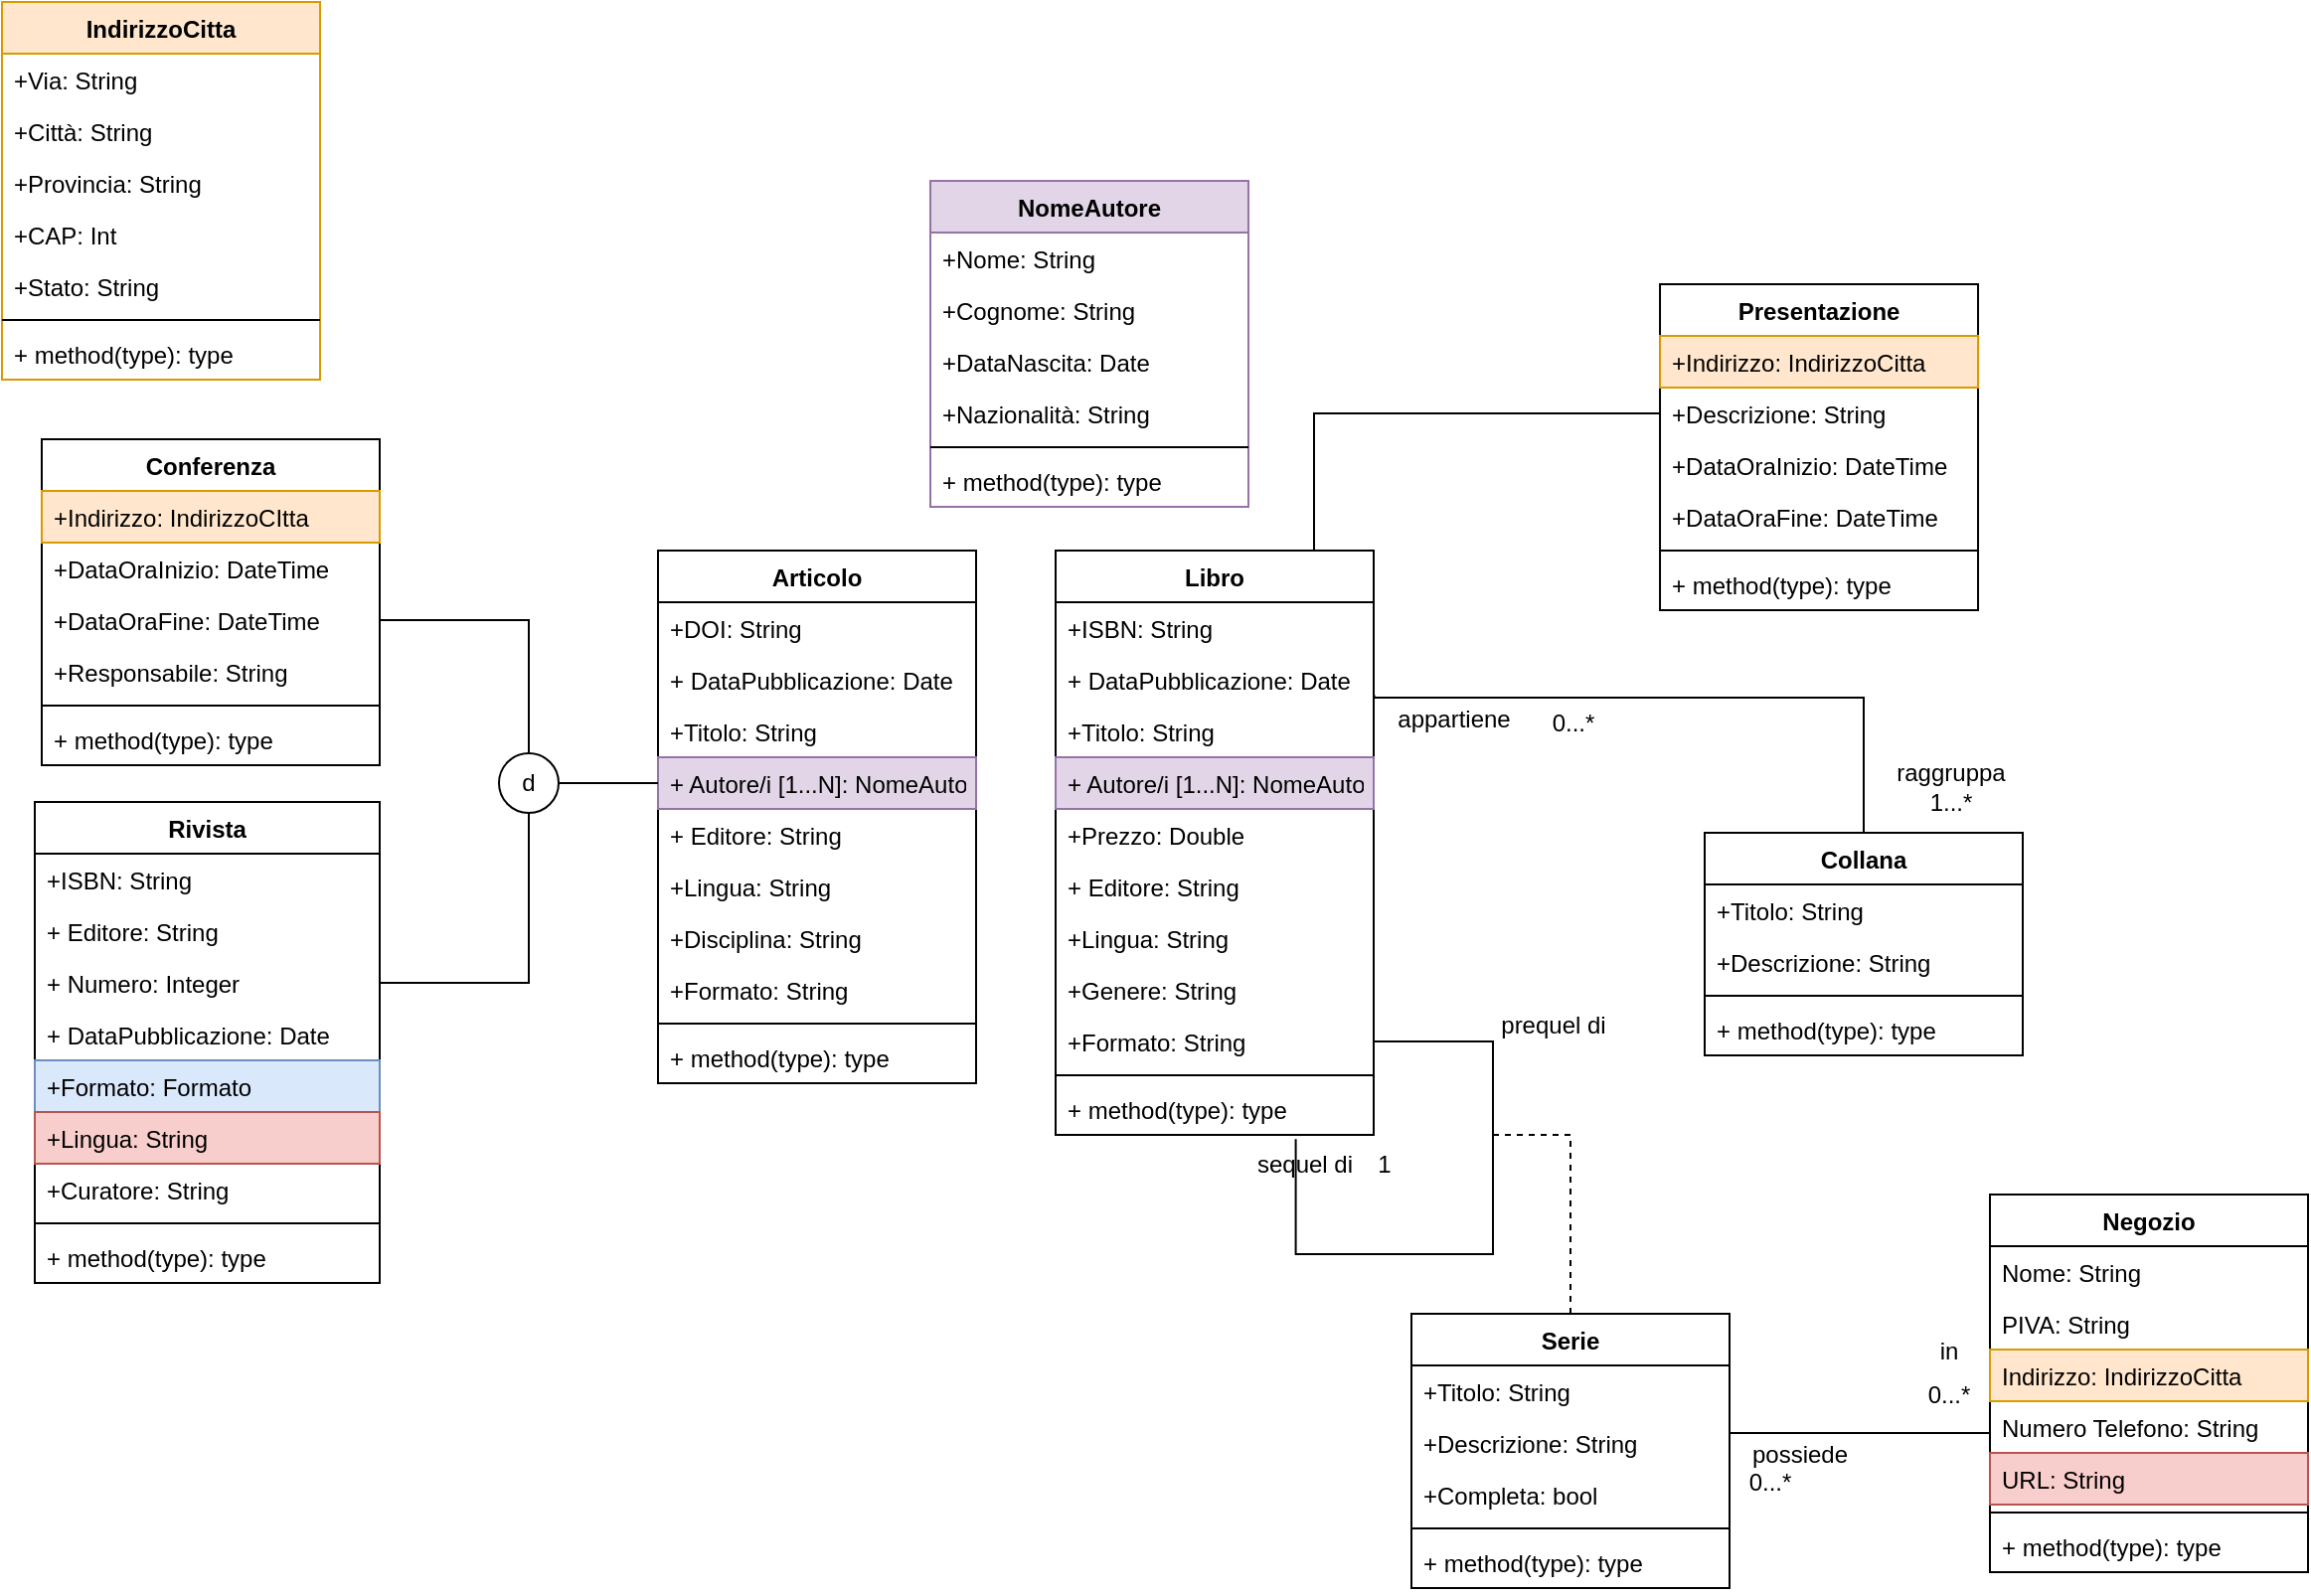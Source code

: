 <mxfile version="20.6.0" type="device"><diagram id="C5RBs43oDa-KdzZeNtuy" name="Page-1"><mxGraphModel dx="1662" dy="900" grid="1" gridSize="10" guides="1" tooltips="1" connect="1" arrows="1" fold="1" page="1" pageScale="1" pageWidth="1169" pageHeight="827" math="0" shadow="0"><root><mxCell id="WIyWlLk6GJQsqaUBKTNV-0"/><mxCell id="WIyWlLk6GJQsqaUBKTNV-1" parent="WIyWlLk6GJQsqaUBKTNV-0"/><mxCell id="WcR5-kNmrimtZlQQS8Ja-27" style="edgeStyle=orthogonalEdgeStyle;rounded=0;orthogonalLoop=1;jettySize=auto;html=1;entryX=0;entryY=0.5;entryDx=0;entryDy=0;endArrow=none;endFill=0;" edge="1" parent="WIyWlLk6GJQsqaUBKTNV-1" source="GNmW5u2Wgy6N8lQyYWQ4-25" target="WcR5-kNmrimtZlQQS8Ja-22"><mxGeometry relative="1" as="geometry"><Array as="points"><mxPoint x="670" y="227"/></Array></mxGeometry></mxCell><mxCell id="GNmW5u2Wgy6N8lQyYWQ4-25" value="Libro" style="swimlane;fontStyle=1;align=center;verticalAlign=top;childLayout=stackLayout;horizontal=1;startSize=26;horizontalStack=0;resizeParent=1;resizeParentMax=0;resizeLast=0;collapsible=1;marginBottom=0;" parent="WIyWlLk6GJQsqaUBKTNV-1" vertex="1"><mxGeometry x="540" y="296" width="160" height="294" as="geometry"/></mxCell><mxCell id="WcR5-kNmrimtZlQQS8Ja-0" value="+ISBN: String" style="text;strokeColor=none;fillColor=none;align=left;verticalAlign=top;spacingLeft=4;spacingRight=4;overflow=hidden;rotatable=0;points=[[0,0.5],[1,0.5]];portConstraint=eastwest;fontColor=#000000;" vertex="1" parent="GNmW5u2Wgy6N8lQyYWQ4-25"><mxGeometry y="26" width="160" height="26" as="geometry"/></mxCell><mxCell id="WcR5-kNmrimtZlQQS8Ja-7" value="+ DataPubblicazione: Date" style="text;strokeColor=none;fillColor=none;align=left;verticalAlign=top;spacingLeft=4;spacingRight=4;overflow=hidden;rotatable=0;points=[[0,0.5],[1,0.5]];portConstraint=eastwest;" vertex="1" parent="GNmW5u2Wgy6N8lQyYWQ4-25"><mxGeometry y="52" width="160" height="26" as="geometry"/></mxCell><mxCell id="Ptbv4ZjMbwBHRrgFJCBN-5" value="+Titolo: String" style="text;strokeColor=none;fillColor=none;align=left;verticalAlign=top;spacingLeft=4;spacingRight=4;overflow=hidden;rotatable=0;points=[[0,0.5],[1,0.5]];portConstraint=eastwest;fontColor=#000000;" parent="GNmW5u2Wgy6N8lQyYWQ4-25" vertex="1"><mxGeometry y="78" width="160" height="26" as="geometry"/></mxCell><mxCell id="GNmW5u2Wgy6N8lQyYWQ4-7" value="+ Autore/i [1...N]: NomeAutore" style="text;strokeColor=#9673a6;fillColor=#e1d5e7;align=left;verticalAlign=top;spacingLeft=4;spacingRight=4;overflow=hidden;rotatable=0;points=[[0,0.5],[1,0.5]];portConstraint=eastwest;" parent="GNmW5u2Wgy6N8lQyYWQ4-25" vertex="1"><mxGeometry y="104" width="160" height="26" as="geometry"/></mxCell><mxCell id="GNmW5u2Wgy6N8lQyYWQ4-33" value="+Prezzo: Double" style="text;strokeColor=none;fillColor=none;align=left;verticalAlign=top;spacingLeft=4;spacingRight=4;overflow=hidden;rotatable=0;points=[[0,0.5],[1,0.5]];portConstraint=eastwest;fontColor=#000000;" parent="GNmW5u2Wgy6N8lQyYWQ4-25" vertex="1"><mxGeometry y="130" width="160" height="26" as="geometry"/></mxCell><mxCell id="GNmW5u2Wgy6N8lQyYWQ4-8" value="+ Editore: String" style="text;strokeColor=none;fillColor=none;align=left;verticalAlign=top;spacingLeft=4;spacingRight=4;overflow=hidden;rotatable=0;points=[[0,0.5],[1,0.5]];portConstraint=eastwest;" parent="GNmW5u2Wgy6N8lQyYWQ4-25" vertex="1"><mxGeometry y="156" width="160" height="26" as="geometry"/></mxCell><mxCell id="pKesxUHfwZowB-keRL7c-0" value="+Lingua: String" style="text;align=left;verticalAlign=top;spacingLeft=4;spacingRight=4;overflow=hidden;rotatable=0;points=[[0,0.5],[1,0.5]];portConstraint=eastwest;" parent="GNmW5u2Wgy6N8lQyYWQ4-25" vertex="1"><mxGeometry y="182" width="160" height="26" as="geometry"/></mxCell><mxCell id="-DGc6v_UdzE8PLedglcd-32" value="+Genere: String" style="text;align=left;verticalAlign=top;spacingLeft=4;spacingRight=4;overflow=hidden;rotatable=0;points=[[0,0.5],[1,0.5]];portConstraint=eastwest;" parent="GNmW5u2Wgy6N8lQyYWQ4-25" vertex="1"><mxGeometry y="208" width="160" height="26" as="geometry"/></mxCell><mxCell id="pKesxUHfwZowB-keRL7c-44" value="+Formato: String" style="text;align=left;verticalAlign=top;spacingLeft=4;spacingRight=4;overflow=hidden;rotatable=0;points=[[0,0.5],[1,0.5]];portConstraint=eastwest;" parent="GNmW5u2Wgy6N8lQyYWQ4-25" vertex="1"><mxGeometry y="234" width="160" height="26" as="geometry"/></mxCell><mxCell id="GNmW5u2Wgy6N8lQyYWQ4-27" value="" style="line;strokeWidth=1;fillColor=none;align=left;verticalAlign=middle;spacingTop=-1;spacingLeft=3;spacingRight=3;rotatable=0;labelPosition=right;points=[];portConstraint=eastwest;strokeColor=inherit;" parent="GNmW5u2Wgy6N8lQyYWQ4-25" vertex="1"><mxGeometry y="260" width="160" height="8" as="geometry"/></mxCell><mxCell id="GNmW5u2Wgy6N8lQyYWQ4-28" value="+ method(type): type" style="text;strokeColor=none;fillColor=none;align=left;verticalAlign=top;spacingLeft=4;spacingRight=4;overflow=hidden;rotatable=0;points=[[0,0.5],[1,0.5]];portConstraint=eastwest;" parent="GNmW5u2Wgy6N8lQyYWQ4-25" vertex="1"><mxGeometry y="268" width="160" height="26" as="geometry"/></mxCell><mxCell id="WcR5-kNmrimtZlQQS8Ja-18" style="edgeStyle=orthogonalEdgeStyle;rounded=0;orthogonalLoop=1;jettySize=auto;html=1;endArrow=none;endFill=0;entryX=0.755;entryY=1.082;entryDx=0;entryDy=0;entryPerimeter=0;" edge="1" parent="GNmW5u2Wgy6N8lQyYWQ4-25" source="pKesxUHfwZowB-keRL7c-44" target="GNmW5u2Wgy6N8lQyYWQ4-28"><mxGeometry relative="1" as="geometry"><mxPoint x="180" y="354" as="targetPoint"/><Array as="points"><mxPoint x="220" y="247"/><mxPoint x="220" y="354"/><mxPoint x="121" y="354"/></Array></mxGeometry></mxCell><mxCell id="GNmW5u2Wgy6N8lQyYWQ4-29" value="Articolo" style="swimlane;fontStyle=1;align=center;verticalAlign=top;childLayout=stackLayout;horizontal=1;startSize=26;horizontalStack=0;resizeParent=1;resizeParentMax=0;resizeLast=0;collapsible=1;marginBottom=0;" parent="WIyWlLk6GJQsqaUBKTNV-1" vertex="1"><mxGeometry x="340" y="296" width="160" height="268" as="geometry"/></mxCell><mxCell id="GNmW5u2Wgy6N8lQyYWQ4-4" value="+DOI: String" style="text;strokeColor=none;fillColor=none;align=left;verticalAlign=top;spacingLeft=4;spacingRight=4;overflow=hidden;rotatable=0;points=[[0,0.5],[1,0.5]];portConstraint=eastwest;" parent="GNmW5u2Wgy6N8lQyYWQ4-29" vertex="1"><mxGeometry y="26" width="160" height="26" as="geometry"/></mxCell><mxCell id="Ptbv4ZjMbwBHRrgFJCBN-8" value="+ DataPubblicazione: Date" style="text;strokeColor=none;fillColor=none;align=left;verticalAlign=top;spacingLeft=4;spacingRight=4;overflow=hidden;rotatable=0;points=[[0,0.5],[1,0.5]];portConstraint=eastwest;" parent="GNmW5u2Wgy6N8lQyYWQ4-29" vertex="1"><mxGeometry y="52" width="160" height="26" as="geometry"/></mxCell><mxCell id="Ptbv4ZjMbwBHRrgFJCBN-6" value="+Titolo: String" style="text;strokeColor=none;fillColor=none;align=left;verticalAlign=top;spacingLeft=4;spacingRight=4;overflow=hidden;rotatable=0;points=[[0,0.5],[1,0.5]];portConstraint=eastwest;fontColor=#000000;" parent="GNmW5u2Wgy6N8lQyYWQ4-29" vertex="1"><mxGeometry y="78" width="160" height="26" as="geometry"/></mxCell><mxCell id="WcR5-kNmrimtZlQQS8Ja-2" value="+ Autore/i [1...N]: NomeAutore" style="text;strokeColor=#9673a6;fillColor=#e1d5e7;align=left;verticalAlign=top;spacingLeft=4;spacingRight=4;overflow=hidden;rotatable=0;points=[[0,0.5],[1,0.5]];portConstraint=eastwest;" vertex="1" parent="GNmW5u2Wgy6N8lQyYWQ4-29"><mxGeometry y="104" width="160" height="26" as="geometry"/></mxCell><mxCell id="WcR5-kNmrimtZlQQS8Ja-3" value="+ Editore: String" style="text;strokeColor=none;fillColor=none;align=left;verticalAlign=top;spacingLeft=4;spacingRight=4;overflow=hidden;rotatable=0;points=[[0,0.5],[1,0.5]];portConstraint=eastwest;" vertex="1" parent="GNmW5u2Wgy6N8lQyYWQ4-29"><mxGeometry y="130" width="160" height="26" as="geometry"/></mxCell><mxCell id="WcR5-kNmrimtZlQQS8Ja-4" value="+Lingua: String" style="text;align=left;verticalAlign=top;spacingLeft=4;spacingRight=4;overflow=hidden;rotatable=0;points=[[0,0.5],[1,0.5]];portConstraint=eastwest;" vertex="1" parent="GNmW5u2Wgy6N8lQyYWQ4-29"><mxGeometry y="156" width="160" height="26" as="geometry"/></mxCell><mxCell id="GNmW5u2Wgy6N8lQyYWQ4-32" value="+Disciplina: String" style="text;strokeColor=none;fillColor=none;align=left;verticalAlign=top;spacingLeft=4;spacingRight=4;overflow=hidden;rotatable=0;points=[[0,0.5],[1,0.5]];portConstraint=eastwest;" parent="GNmW5u2Wgy6N8lQyYWQ4-29" vertex="1"><mxGeometry y="182" width="160" height="26" as="geometry"/></mxCell><mxCell id="WcR5-kNmrimtZlQQS8Ja-6" value="+Formato: String" style="text;align=left;verticalAlign=top;spacingLeft=4;spacingRight=4;overflow=hidden;rotatable=0;points=[[0,0.5],[1,0.5]];portConstraint=eastwest;" vertex="1" parent="GNmW5u2Wgy6N8lQyYWQ4-29"><mxGeometry y="208" width="160" height="26" as="geometry"/></mxCell><mxCell id="GNmW5u2Wgy6N8lQyYWQ4-31" value="" style="line;strokeWidth=1;fillColor=none;align=left;verticalAlign=middle;spacingTop=-1;spacingLeft=3;spacingRight=3;rotatable=0;labelPosition=right;points=[];portConstraint=eastwest;strokeColor=inherit;" parent="GNmW5u2Wgy6N8lQyYWQ4-29" vertex="1"><mxGeometry y="234" width="160" height="8" as="geometry"/></mxCell><mxCell id="IbKNKW6FfTXGyC9et3PT-154" value="+ method(type): type" style="text;strokeColor=none;fillColor=none;align=left;verticalAlign=top;spacingLeft=4;spacingRight=4;overflow=hidden;rotatable=0;points=[[0,0.5],[1,0.5]];portConstraint=eastwest;fontSize=12;" parent="GNmW5u2Wgy6N8lQyYWQ4-29" vertex="1"><mxGeometry y="242" width="160" height="26" as="geometry"/></mxCell><mxCell id="GNmW5u2Wgy6N8lQyYWQ4-67" value="Conferenza" style="swimlane;fontStyle=1;align=center;verticalAlign=top;childLayout=stackLayout;horizontal=1;startSize=26;horizontalStack=0;resizeParent=1;resizeParentMax=0;resizeLast=0;collapsible=1;marginBottom=0;fontSize=12;fontColor=#000000;" parent="WIyWlLk6GJQsqaUBKTNV-1" vertex="1"><mxGeometry x="30" y="240" width="170" height="164" as="geometry"/></mxCell><mxCell id="GNmW5u2Wgy6N8lQyYWQ4-68" value="+Indirizzo: IndirizzoCItta" style="text;strokeColor=#d79b00;fillColor=#ffe6cc;align=left;verticalAlign=top;spacingLeft=4;spacingRight=4;overflow=hidden;rotatable=0;points=[[0,0.5],[1,0.5]];portConstraint=eastwest;fontSize=12;" parent="GNmW5u2Wgy6N8lQyYWQ4-67" vertex="1"><mxGeometry y="26" width="170" height="26" as="geometry"/></mxCell><mxCell id="GNmW5u2Wgy6N8lQyYWQ4-72" value="+DataOraInizio: DateTime" style="text;strokeColor=none;fillColor=none;align=left;verticalAlign=top;spacingLeft=4;spacingRight=4;overflow=hidden;rotatable=0;points=[[0,0.5],[1,0.5]];portConstraint=eastwest;fontSize=12;fontColor=#000000;" parent="GNmW5u2Wgy6N8lQyYWQ4-67" vertex="1"><mxGeometry y="52" width="170" height="26" as="geometry"/></mxCell><mxCell id="pKesxUHfwZowB-keRL7c-11" value="+DataOraFine: DateTime" style="text;strokeColor=none;fillColor=none;align=left;verticalAlign=top;spacingLeft=4;spacingRight=4;overflow=hidden;rotatable=0;points=[[0,0.5],[1,0.5]];portConstraint=eastwest;fontSize=12;fontColor=#000000;" parent="GNmW5u2Wgy6N8lQyYWQ4-67" vertex="1"><mxGeometry y="78" width="170" height="26" as="geometry"/></mxCell><mxCell id="WcR5-kNmrimtZlQQS8Ja-11" value="+Responsabile: String" style="text;align=left;verticalAlign=top;spacingLeft=4;spacingRight=4;overflow=hidden;rotatable=0;points=[[0,0.5],[1,0.5]];portConstraint=eastwest;" vertex="1" parent="GNmW5u2Wgy6N8lQyYWQ4-67"><mxGeometry y="104" width="170" height="26" as="geometry"/></mxCell><mxCell id="GNmW5u2Wgy6N8lQyYWQ4-69" value="" style="line;strokeWidth=1;fillColor=none;align=left;verticalAlign=middle;spacingTop=-1;spacingLeft=3;spacingRight=3;rotatable=0;labelPosition=right;points=[];portConstraint=eastwest;strokeColor=inherit;fontSize=12;fontColor=#000000;" parent="GNmW5u2Wgy6N8lQyYWQ4-67" vertex="1"><mxGeometry y="130" width="170" height="8" as="geometry"/></mxCell><mxCell id="GNmW5u2Wgy6N8lQyYWQ4-70" value="+ method(type): type" style="text;strokeColor=none;fillColor=none;align=left;verticalAlign=top;spacingLeft=4;spacingRight=4;overflow=hidden;rotatable=0;points=[[0,0.5],[1,0.5]];portConstraint=eastwest;fontSize=12;fontColor=#000000;" parent="GNmW5u2Wgy6N8lQyYWQ4-67" vertex="1"><mxGeometry y="138" width="170" height="26" as="geometry"/></mxCell><mxCell id="-DGc6v_UdzE8PLedglcd-1" value="Negozio" style="swimlane;fontStyle=1;align=center;verticalAlign=top;childLayout=stackLayout;horizontal=1;startSize=26;horizontalStack=0;resizeParent=1;resizeParentMax=0;resizeLast=0;collapsible=1;marginBottom=0;fontColor=#000000;" parent="WIyWlLk6GJQsqaUBKTNV-1" vertex="1"><mxGeometry x="1010" y="620" width="160" height="190" as="geometry"/></mxCell><mxCell id="-DGc6v_UdzE8PLedglcd-5" value="Nome: String" style="text;strokeColor=none;fillColor=none;align=left;verticalAlign=top;spacingLeft=4;spacingRight=4;overflow=hidden;rotatable=0;points=[[0,0.5],[1,0.5]];portConstraint=eastwest;fontColor=#000000;" parent="-DGc6v_UdzE8PLedglcd-1" vertex="1"><mxGeometry y="26" width="160" height="26" as="geometry"/></mxCell><mxCell id="-DGc6v_UdzE8PLedglcd-2" value="PIVA: String" style="text;strokeColor=none;fillColor=none;align=left;verticalAlign=top;spacingLeft=4;spacingRight=4;overflow=hidden;rotatable=0;points=[[0,0.5],[1,0.5]];portConstraint=eastwest;fontColor=#000000;" parent="-DGc6v_UdzE8PLedglcd-1" vertex="1"><mxGeometry y="52" width="160" height="26" as="geometry"/></mxCell><mxCell id="-DGc6v_UdzE8PLedglcd-17" value="Indirizzo: IndirizzoCitta" style="text;strokeColor=#d79b00;fillColor=#ffe6cc;align=left;verticalAlign=top;spacingLeft=4;spacingRight=4;overflow=hidden;rotatable=0;points=[[0,0.5],[1,0.5]];portConstraint=eastwest;" parent="-DGc6v_UdzE8PLedglcd-1" vertex="1"><mxGeometry y="78" width="160" height="26" as="geometry"/></mxCell><mxCell id="-DGc6v_UdzE8PLedglcd-6" value="Numero Telefono: String" style="text;strokeColor=none;fillColor=none;align=left;verticalAlign=top;spacingLeft=4;spacingRight=4;overflow=hidden;rotatable=0;points=[[0,0.5],[1,0.5]];portConstraint=eastwest;fontColor=#000000;" parent="-DGc6v_UdzE8PLedglcd-1" vertex="1"><mxGeometry y="104" width="160" height="26" as="geometry"/></mxCell><mxCell id="IbKNKW6FfTXGyC9et3PT-151" value="URL: String" style="text;strokeColor=#b85450;fillColor=#f8cecc;align=left;verticalAlign=top;spacingLeft=4;spacingRight=4;overflow=hidden;rotatable=0;points=[[0,0.5],[1,0.5]];portConstraint=eastwest;" parent="-DGc6v_UdzE8PLedglcd-1" vertex="1"><mxGeometry y="130" width="160" height="26" as="geometry"/></mxCell><mxCell id="-DGc6v_UdzE8PLedglcd-3" value="" style="line;strokeWidth=1;fillColor=none;align=left;verticalAlign=middle;spacingTop=-1;spacingLeft=3;spacingRight=3;rotatable=0;labelPosition=right;points=[];portConstraint=eastwest;fontColor=#000000;" parent="-DGc6v_UdzE8PLedglcd-1" vertex="1"><mxGeometry y="156" width="160" height="8" as="geometry"/></mxCell><mxCell id="-DGc6v_UdzE8PLedglcd-4" value="+ method(type): type" style="text;strokeColor=none;fillColor=none;align=left;verticalAlign=top;spacingLeft=4;spacingRight=4;overflow=hidden;rotatable=0;points=[[0,0.5],[1,0.5]];portConstraint=eastwest;fontColor=#000000;" parent="-DGc6v_UdzE8PLedglcd-1" vertex="1"><mxGeometry y="164" width="160" height="26" as="geometry"/></mxCell><mxCell id="IbKNKW6FfTXGyC9et3PT-0" value="NomeAutore" style="swimlane;fontStyle=1;align=center;verticalAlign=top;childLayout=stackLayout;horizontal=1;startSize=26;horizontalStack=0;resizeParent=1;resizeParentMax=0;resizeLast=0;collapsible=1;marginBottom=0;fontSize=12;fillColor=#e1d5e7;strokeColor=#9673a6;" parent="WIyWlLk6GJQsqaUBKTNV-1" vertex="1"><mxGeometry x="477" y="110" width="160" height="164" as="geometry"><mxRectangle x="690" y="110" width="110" height="30" as="alternateBounds"/></mxGeometry></mxCell><mxCell id="IbKNKW6FfTXGyC9et3PT-1" value="+Nome: String" style="text;align=left;verticalAlign=top;spacingLeft=4;spacingRight=4;overflow=hidden;rotatable=0;points=[[0,0.5],[1,0.5]];portConstraint=eastwest;fontSize=12;" parent="IbKNKW6FfTXGyC9et3PT-0" vertex="1"><mxGeometry y="26" width="160" height="26" as="geometry"/></mxCell><mxCell id="IbKNKW6FfTXGyC9et3PT-5" value="+Cognome: String" style="text;align=left;verticalAlign=top;spacingLeft=4;spacingRight=4;overflow=hidden;rotatable=0;points=[[0,0.5],[1,0.5]];portConstraint=eastwest;fontSize=12;" parent="IbKNKW6FfTXGyC9et3PT-0" vertex="1"><mxGeometry y="52" width="160" height="26" as="geometry"/></mxCell><mxCell id="IbKNKW6FfTXGyC9et3PT-8" value="+DataNascita: Date" style="text;align=left;verticalAlign=top;spacingLeft=4;spacingRight=4;overflow=hidden;rotatable=0;points=[[0,0.5],[1,0.5]];portConstraint=eastwest;fontSize=12;" parent="IbKNKW6FfTXGyC9et3PT-0" vertex="1"><mxGeometry y="78" width="160" height="26" as="geometry"/></mxCell><mxCell id="IbKNKW6FfTXGyC9et3PT-7" value="+Nazionalità: String" style="text;align=left;verticalAlign=top;spacingLeft=4;spacingRight=4;overflow=hidden;rotatable=0;points=[[0,0.5],[1,0.5]];portConstraint=eastwest;fontSize=12;" parent="IbKNKW6FfTXGyC9et3PT-0" vertex="1"><mxGeometry y="104" width="160" height="26" as="geometry"/></mxCell><mxCell id="IbKNKW6FfTXGyC9et3PT-2" value="" style="line;strokeWidth=1;align=left;verticalAlign=middle;spacingTop=-1;spacingLeft=3;spacingRight=3;rotatable=0;labelPosition=right;points=[];portConstraint=eastwest;fontSize=12;" parent="IbKNKW6FfTXGyC9et3PT-0" vertex="1"><mxGeometry y="130" width="160" height="8" as="geometry"/></mxCell><mxCell id="IbKNKW6FfTXGyC9et3PT-3" value="+ method(type): type" style="text;align=left;verticalAlign=top;spacingLeft=4;spacingRight=4;overflow=hidden;rotatable=0;points=[[0,0.5],[1,0.5]];portConstraint=eastwest;fontSize=12;" parent="IbKNKW6FfTXGyC9et3PT-0" vertex="1"><mxGeometry y="138" width="160" height="26" as="geometry"/></mxCell><mxCell id="pKesxUHfwZowB-keRL7c-32" style="edgeStyle=orthogonalEdgeStyle;rounded=0;orthogonalLoop=1;jettySize=auto;html=1;endArrow=none;endFill=0;entryX=1.002;entryY=0.798;entryDx=0;entryDy=0;entryPerimeter=0;" parent="WIyWlLk6GJQsqaUBKTNV-1" source="IbKNKW6FfTXGyC9et3PT-116" edge="1" target="WcR5-kNmrimtZlQQS8Ja-7"><mxGeometry relative="1" as="geometry"><mxPoint x="760" y="360" as="targetPoint"/><Array as="points"><mxPoint x="947" y="370"/><mxPoint x="700" y="370"/></Array></mxGeometry></mxCell><mxCell id="Ptbv4ZjMbwBHRrgFJCBN-15" style="edgeStyle=orthogonalEdgeStyle;rounded=0;orthogonalLoop=1;jettySize=auto;html=1;endArrow=none;endFill=0;" parent="WIyWlLk6GJQsqaUBKTNV-1" edge="1" target="-DGc6v_UdzE8PLedglcd-6"><mxGeometry relative="1" as="geometry"><mxPoint x="879" y="740" as="sourcePoint"/><mxPoint x="1109.02" y="730" as="targetPoint"/><Array as="points"><mxPoint x="980" y="740"/><mxPoint x="980" y="740"/></Array></mxGeometry></mxCell><mxCell id="IbKNKW6FfTXGyC9et3PT-116" value="Collana" style="swimlane;fontStyle=1;align=center;verticalAlign=top;childLayout=stackLayout;horizontal=1;startSize=26;horizontalStack=0;resizeParent=1;resizeParentMax=0;resizeLast=0;collapsible=1;marginBottom=0;fontSize=12;" parent="WIyWlLk6GJQsqaUBKTNV-1" vertex="1"><mxGeometry x="866.5" y="438" width="160" height="112" as="geometry"/></mxCell><mxCell id="IbKNKW6FfTXGyC9et3PT-117" value="+Titolo: String" style="text;align=left;verticalAlign=top;spacingLeft=4;spacingRight=4;overflow=hidden;rotatable=0;points=[[0,0.5],[1,0.5]];portConstraint=eastwest;fontSize=12;" parent="IbKNKW6FfTXGyC9et3PT-116" vertex="1"><mxGeometry y="26" width="160" height="26" as="geometry"/></mxCell><mxCell id="Ptbv4ZjMbwBHRrgFJCBN-20" value="+Descrizione: String" style="text;align=left;verticalAlign=top;spacingLeft=4;spacingRight=4;overflow=hidden;rotatable=0;points=[[0,0.5],[1,0.5]];portConstraint=eastwest;fontSize=12;" parent="IbKNKW6FfTXGyC9et3PT-116" vertex="1"><mxGeometry y="52" width="160" height="26" as="geometry"/></mxCell><mxCell id="IbKNKW6FfTXGyC9et3PT-118" value="" style="line;strokeWidth=1;align=left;verticalAlign=middle;spacingTop=-1;spacingLeft=3;spacingRight=3;rotatable=0;labelPosition=right;points=[];portConstraint=eastwest;fontSize=12;" parent="IbKNKW6FfTXGyC9et3PT-116" vertex="1"><mxGeometry y="78" width="160" height="8" as="geometry"/></mxCell><mxCell id="IbKNKW6FfTXGyC9et3PT-119" value="+ method(type): type" style="text;align=left;verticalAlign=top;spacingLeft=4;spacingRight=4;overflow=hidden;rotatable=0;points=[[0,0.5],[1,0.5]];portConstraint=eastwest;fontSize=12;" parent="IbKNKW6FfTXGyC9et3PT-116" vertex="1"><mxGeometry y="86" width="160" height="26" as="geometry"/></mxCell><mxCell id="pKesxUHfwZowB-keRL7c-2" value="IndirizzoCitta" style="swimlane;fontStyle=1;align=center;verticalAlign=top;childLayout=stackLayout;horizontal=1;startSize=26;horizontalStack=0;resizeParent=1;resizeParentMax=0;resizeLast=0;collapsible=1;marginBottom=0;fontSize=12;fillColor=#ffe6cc;strokeColor=#d79b00;" parent="WIyWlLk6GJQsqaUBKTNV-1" vertex="1"><mxGeometry x="10" y="20" width="160" height="190" as="geometry"><mxRectangle x="690" y="110" width="110" height="30" as="alternateBounds"/></mxGeometry></mxCell><mxCell id="pKesxUHfwZowB-keRL7c-3" value="+Via: String" style="text;align=left;verticalAlign=top;spacingLeft=4;spacingRight=4;overflow=hidden;rotatable=0;points=[[0,0.5],[1,0.5]];portConstraint=eastwest;fontSize=12;" parent="pKesxUHfwZowB-keRL7c-2" vertex="1"><mxGeometry y="26" width="160" height="26" as="geometry"/></mxCell><mxCell id="pKesxUHfwZowB-keRL7c-4" value="+Città: String" style="text;align=left;verticalAlign=top;spacingLeft=4;spacingRight=4;overflow=hidden;rotatable=0;points=[[0,0.5],[1,0.5]];portConstraint=eastwest;fontSize=12;" parent="pKesxUHfwZowB-keRL7c-2" vertex="1"><mxGeometry y="52" width="160" height="26" as="geometry"/></mxCell><mxCell id="pKesxUHfwZowB-keRL7c-9" value="+Provincia: String" style="text;align=left;verticalAlign=top;spacingLeft=4;spacingRight=4;overflow=hidden;rotatable=0;points=[[0,0.5],[1,0.5]];portConstraint=eastwest;fontSize=12;" parent="pKesxUHfwZowB-keRL7c-2" vertex="1"><mxGeometry y="78" width="160" height="26" as="geometry"/></mxCell><mxCell id="pKesxUHfwZowB-keRL7c-5" value="+CAP: Int" style="text;align=left;verticalAlign=top;spacingLeft=4;spacingRight=4;overflow=hidden;rotatable=0;points=[[0,0.5],[1,0.5]];portConstraint=eastwest;fontSize=12;" parent="pKesxUHfwZowB-keRL7c-2" vertex="1"><mxGeometry y="104" width="160" height="26" as="geometry"/></mxCell><mxCell id="pKesxUHfwZowB-keRL7c-6" value="+Stato: String" style="text;align=left;verticalAlign=top;spacingLeft=4;spacingRight=4;overflow=hidden;rotatable=0;points=[[0,0.5],[1,0.5]];portConstraint=eastwest;fontSize=12;" parent="pKesxUHfwZowB-keRL7c-2" vertex="1"><mxGeometry y="130" width="160" height="26" as="geometry"/></mxCell><mxCell id="pKesxUHfwZowB-keRL7c-7" value="" style="line;strokeWidth=1;align=left;verticalAlign=middle;spacingTop=-1;spacingLeft=3;spacingRight=3;rotatable=0;labelPosition=right;points=[];portConstraint=eastwest;fontSize=12;" parent="pKesxUHfwZowB-keRL7c-2" vertex="1"><mxGeometry y="156" width="160" height="8" as="geometry"/></mxCell><mxCell id="pKesxUHfwZowB-keRL7c-8" value="+ method(type): type" style="text;align=left;verticalAlign=top;spacingLeft=4;spacingRight=4;overflow=hidden;rotatable=0;points=[[0,0.5],[1,0.5]];portConstraint=eastwest;fontSize=12;" parent="pKesxUHfwZowB-keRL7c-2" vertex="1"><mxGeometry y="164" width="160" height="26" as="geometry"/></mxCell><mxCell id="pKesxUHfwZowB-keRL7c-22" value="sequel di" style="text;html=1;align=center;verticalAlign=middle;resizable=0;points=[];autosize=1;strokeColor=none;fillColor=none;" parent="WIyWlLk6GJQsqaUBKTNV-1" vertex="1"><mxGeometry x="630" y="590" width="70" height="30" as="geometry"/></mxCell><mxCell id="pKesxUHfwZowB-keRL7c-23" value="1" style="text;html=1;align=center;verticalAlign=middle;resizable=0;points=[];autosize=1;strokeColor=none;fillColor=none;" parent="WIyWlLk6GJQsqaUBKTNV-1" vertex="1"><mxGeometry x="690" y="590" width="30" height="30" as="geometry"/></mxCell><mxCell id="pKesxUHfwZowB-keRL7c-24" value="prequel di" style="text;html=1;align=center;verticalAlign=middle;resizable=0;points=[];autosize=1;strokeColor=none;fillColor=none;" parent="WIyWlLk6GJQsqaUBKTNV-1" vertex="1"><mxGeometry x="750" y="520" width="80" height="30" as="geometry"/></mxCell><mxCell id="Ptbv4ZjMbwBHRrgFJCBN-1" value="Rivista" style="swimlane;fontStyle=1;align=center;verticalAlign=top;childLayout=stackLayout;horizontal=1;startSize=26;horizontalStack=0;resizeParent=1;resizeParentMax=0;resizeLast=0;collapsible=1;marginBottom=0;" parent="WIyWlLk6GJQsqaUBKTNV-1" vertex="1"><mxGeometry x="26.5" y="422.5" width="173.5" height="242" as="geometry"/></mxCell><mxCell id="Ptbv4ZjMbwBHRrgFJCBN-21" value="+ISBN: String" style="text;strokeColor=none;fillColor=none;align=left;verticalAlign=top;spacingLeft=4;spacingRight=4;overflow=hidden;rotatable=0;points=[[0,0.5],[1,0.5]];portConstraint=eastwest;" parent="Ptbv4ZjMbwBHRrgFJCBN-1" vertex="1"><mxGeometry y="26" width="173.5" height="26" as="geometry"/></mxCell><mxCell id="Ptbv4ZjMbwBHRrgFJCBN-10" value="+ Editore: String" style="text;strokeColor=none;fillColor=none;align=left;verticalAlign=top;spacingLeft=4;spacingRight=4;overflow=hidden;rotatable=0;points=[[0,0.5],[1,0.5]];portConstraint=eastwest;" parent="Ptbv4ZjMbwBHRrgFJCBN-1" vertex="1"><mxGeometry y="52" width="173.5" height="26" as="geometry"/></mxCell><mxCell id="WcR5-kNmrimtZlQQS8Ja-8" value="+ Numero: Integer" style="text;strokeColor=none;fillColor=none;align=left;verticalAlign=top;spacingLeft=4;spacingRight=4;overflow=hidden;rotatable=0;points=[[0,0.5],[1,0.5]];portConstraint=eastwest;" vertex="1" parent="Ptbv4ZjMbwBHRrgFJCBN-1"><mxGeometry y="78" width="173.5" height="26" as="geometry"/></mxCell><mxCell id="WcR5-kNmrimtZlQQS8Ja-9" value="+ DataPubblicazione: Date" style="text;strokeColor=none;fillColor=none;align=left;verticalAlign=top;spacingLeft=4;spacingRight=4;overflow=hidden;rotatable=0;points=[[0,0.5],[1,0.5]];portConstraint=eastwest;" vertex="1" parent="Ptbv4ZjMbwBHRrgFJCBN-1"><mxGeometry y="104" width="173.5" height="26" as="geometry"/></mxCell><mxCell id="Ptbv4ZjMbwBHRrgFJCBN-12" value="+Formato: Formato" style="text;strokeColor=#6c8ebf;fillColor=#dae8fc;align=left;verticalAlign=top;spacingLeft=4;spacingRight=4;overflow=hidden;rotatable=0;points=[[0,0.5],[1,0.5]];portConstraint=eastwest;" parent="Ptbv4ZjMbwBHRrgFJCBN-1" vertex="1"><mxGeometry y="130" width="173.5" height="26" as="geometry"/></mxCell><mxCell id="Ptbv4ZjMbwBHRrgFJCBN-11" value="+Lingua: String" style="text;strokeColor=#b85450;fillColor=#f8cecc;align=left;verticalAlign=top;spacingLeft=4;spacingRight=4;overflow=hidden;rotatable=0;points=[[0,0.5],[1,0.5]];portConstraint=eastwest;" parent="Ptbv4ZjMbwBHRrgFJCBN-1" vertex="1"><mxGeometry y="156" width="173.5" height="26" as="geometry"/></mxCell><mxCell id="WcR5-kNmrimtZlQQS8Ja-10" value="+Curatore: String" style="text;align=left;verticalAlign=top;spacingLeft=4;spacingRight=4;overflow=hidden;rotatable=0;points=[[0,0.5],[1,0.5]];portConstraint=eastwest;" vertex="1" parent="Ptbv4ZjMbwBHRrgFJCBN-1"><mxGeometry y="182" width="173.5" height="26" as="geometry"/></mxCell><mxCell id="Ptbv4ZjMbwBHRrgFJCBN-3" value="" style="line;strokeWidth=1;fillColor=none;align=left;verticalAlign=middle;spacingTop=-1;spacingLeft=3;spacingRight=3;rotatable=0;labelPosition=right;points=[];portConstraint=eastwest;strokeColor=inherit;" parent="Ptbv4ZjMbwBHRrgFJCBN-1" vertex="1"><mxGeometry y="208" width="173.5" height="8" as="geometry"/></mxCell><mxCell id="Ptbv4ZjMbwBHRrgFJCBN-4" value="+ method(type): type" style="text;strokeColor=none;fillColor=none;align=left;verticalAlign=top;spacingLeft=4;spacingRight=4;overflow=hidden;rotatable=0;points=[[0,0.5],[1,0.5]];portConstraint=eastwest;fontSize=12;" parent="Ptbv4ZjMbwBHRrgFJCBN-1" vertex="1"><mxGeometry y="216" width="173.5" height="26" as="geometry"/></mxCell><mxCell id="Ptbv4ZjMbwBHRrgFJCBN-16" value="0...*" style="text;html=1;align=center;verticalAlign=middle;resizable=0;points=[];autosize=1;strokeColor=none;fillColor=none;" parent="WIyWlLk6GJQsqaUBKTNV-1" vertex="1"><mxGeometry x="879" y="750" width="40" height="30" as="geometry"/></mxCell><mxCell id="Ptbv4ZjMbwBHRrgFJCBN-17" value="possiede" style="text;html=1;align=center;verticalAlign=middle;resizable=0;points=[];autosize=1;strokeColor=none;fillColor=none;" parent="WIyWlLk6GJQsqaUBKTNV-1" vertex="1"><mxGeometry x="879" y="736" width="70" height="30" as="geometry"/></mxCell><mxCell id="Ptbv4ZjMbwBHRrgFJCBN-18" value="in" style="text;html=1;align=center;verticalAlign=middle;resizable=0;points=[];autosize=1;strokeColor=none;fillColor=none;" parent="WIyWlLk6GJQsqaUBKTNV-1" vertex="1"><mxGeometry x="974.02" y="684" width="30" height="30" as="geometry"/></mxCell><mxCell id="Ptbv4ZjMbwBHRrgFJCBN-19" value="0...*" style="text;html=1;align=center;verticalAlign=middle;resizable=0;points=[];autosize=1;strokeColor=none;fillColor=none;" parent="WIyWlLk6GJQsqaUBKTNV-1" vertex="1"><mxGeometry x="969.02" y="706" width="40" height="30" as="geometry"/></mxCell><mxCell id="Ptbv4ZjMbwBHRrgFJCBN-28" style="edgeStyle=orthogonalEdgeStyle;rounded=0;orthogonalLoop=1;jettySize=auto;html=1;endArrow=none;endFill=0;dashed=1;" parent="WIyWlLk6GJQsqaUBKTNV-1" source="Ptbv4ZjMbwBHRrgFJCBN-22" edge="1"><mxGeometry relative="1" as="geometry"><mxPoint x="760" y="590" as="targetPoint"/><Array as="points"><mxPoint x="799" y="590"/></Array></mxGeometry></mxCell><mxCell id="Ptbv4ZjMbwBHRrgFJCBN-22" value="Serie" style="swimlane;fontStyle=1;align=center;verticalAlign=top;childLayout=stackLayout;horizontal=1;startSize=26;horizontalStack=0;resizeParent=1;resizeParentMax=0;resizeLast=0;collapsible=1;marginBottom=0;fontSize=12;" parent="WIyWlLk6GJQsqaUBKTNV-1" vertex="1"><mxGeometry x="719" y="680" width="160" height="138" as="geometry"/></mxCell><mxCell id="Ptbv4ZjMbwBHRrgFJCBN-23" value="+Titolo: String" style="text;align=left;verticalAlign=top;spacingLeft=4;spacingRight=4;overflow=hidden;rotatable=0;points=[[0,0.5],[1,0.5]];portConstraint=eastwest;fontSize=12;" parent="Ptbv4ZjMbwBHRrgFJCBN-22" vertex="1"><mxGeometry y="26" width="160" height="26" as="geometry"/></mxCell><mxCell id="Ptbv4ZjMbwBHRrgFJCBN-24" value="+Descrizione: String" style="text;align=left;verticalAlign=top;spacingLeft=4;spacingRight=4;overflow=hidden;rotatable=0;points=[[0,0.5],[1,0.5]];portConstraint=eastwest;fontSize=12;" parent="Ptbv4ZjMbwBHRrgFJCBN-22" vertex="1"><mxGeometry y="52" width="160" height="26" as="geometry"/></mxCell><mxCell id="Ptbv4ZjMbwBHRrgFJCBN-25" value="+Completa: bool" style="text;align=left;verticalAlign=top;spacingLeft=4;spacingRight=4;overflow=hidden;rotatable=0;points=[[0,0.5],[1,0.5]];portConstraint=eastwest;fontSize=12;" parent="Ptbv4ZjMbwBHRrgFJCBN-22" vertex="1"><mxGeometry y="78" width="160" height="26" as="geometry"/></mxCell><mxCell id="Ptbv4ZjMbwBHRrgFJCBN-26" value="" style="line;strokeWidth=1;align=left;verticalAlign=middle;spacingTop=-1;spacingLeft=3;spacingRight=3;rotatable=0;labelPosition=right;points=[];portConstraint=eastwest;fontSize=12;" parent="Ptbv4ZjMbwBHRrgFJCBN-22" vertex="1"><mxGeometry y="104" width="160" height="8" as="geometry"/></mxCell><mxCell id="Ptbv4ZjMbwBHRrgFJCBN-27" value="+ method(type): type" style="text;align=left;verticalAlign=top;spacingLeft=4;spacingRight=4;overflow=hidden;rotatable=0;points=[[0,0.5],[1,0.5]];portConstraint=eastwest;fontSize=12;" parent="Ptbv4ZjMbwBHRrgFJCBN-22" vertex="1"><mxGeometry y="112" width="160" height="26" as="geometry"/></mxCell><mxCell id="Ptbv4ZjMbwBHRrgFJCBN-34" value="appartiene" style="text;html=1;align=center;verticalAlign=middle;resizable=0;points=[];autosize=1;strokeColor=none;fillColor=none;" parent="WIyWlLk6GJQsqaUBKTNV-1" vertex="1"><mxGeometry x="700" y="366" width="80" height="30" as="geometry"/></mxCell><mxCell id="Ptbv4ZjMbwBHRrgFJCBN-38" value="0...*" style="text;html=1;align=center;verticalAlign=middle;resizable=0;points=[];autosize=1;strokeColor=none;fillColor=none;" parent="WIyWlLk6GJQsqaUBKTNV-1" vertex="1"><mxGeometry x="780" y="368" width="40" height="30" as="geometry"/></mxCell><mxCell id="Ptbv4ZjMbwBHRrgFJCBN-39" value="raggruppa" style="text;html=1;align=center;verticalAlign=middle;resizable=0;points=[];autosize=1;strokeColor=none;fillColor=none;" parent="WIyWlLk6GJQsqaUBKTNV-1" vertex="1"><mxGeometry x="950.02" y="392.5" width="80" height="30" as="geometry"/></mxCell><mxCell id="Ptbv4ZjMbwBHRrgFJCBN-40" value="1...*" style="text;html=1;align=center;verticalAlign=middle;resizable=0;points=[];autosize=1;strokeColor=none;fillColor=none;" parent="WIyWlLk6GJQsqaUBKTNV-1" vertex="1"><mxGeometry x="970" y="408" width="40" height="30" as="geometry"/></mxCell><mxCell id="WcR5-kNmrimtZlQQS8Ja-13" style="edgeStyle=orthogonalEdgeStyle;rounded=0;orthogonalLoop=1;jettySize=auto;html=1;entryX=1;entryY=0.5;entryDx=0;entryDy=0;endArrow=none;endFill=0;" edge="1" parent="WIyWlLk6GJQsqaUBKTNV-1" source="WcR5-kNmrimtZlQQS8Ja-12" target="pKesxUHfwZowB-keRL7c-11"><mxGeometry relative="1" as="geometry"/></mxCell><mxCell id="WcR5-kNmrimtZlQQS8Ja-17" style="edgeStyle=orthogonalEdgeStyle;rounded=0;orthogonalLoop=1;jettySize=auto;html=1;endArrow=none;endFill=0;" edge="1" parent="WIyWlLk6GJQsqaUBKTNV-1" source="WcR5-kNmrimtZlQQS8Ja-12" target="WcR5-kNmrimtZlQQS8Ja-2"><mxGeometry relative="1" as="geometry"/></mxCell><mxCell id="WcR5-kNmrimtZlQQS8Ja-12" value="d" style="ellipse;whiteSpace=wrap;html=1;aspect=fixed;" vertex="1" parent="WIyWlLk6GJQsqaUBKTNV-1"><mxGeometry x="260" y="398" width="30" height="30" as="geometry"/></mxCell><mxCell id="WcR5-kNmrimtZlQQS8Ja-16" style="edgeStyle=orthogonalEdgeStyle;rounded=0;orthogonalLoop=1;jettySize=auto;html=1;entryX=0.5;entryY=1;entryDx=0;entryDy=0;endArrow=none;endFill=0;exitX=1;exitY=0.5;exitDx=0;exitDy=0;" edge="1" parent="WIyWlLk6GJQsqaUBKTNV-1" source="WcR5-kNmrimtZlQQS8Ja-8" target="WcR5-kNmrimtZlQQS8Ja-12"><mxGeometry relative="1" as="geometry"><mxPoint x="285" y="414" as="sourcePoint"/><mxPoint x="210" y="341" as="targetPoint"/></mxGeometry></mxCell><mxCell id="WcR5-kNmrimtZlQQS8Ja-20" value="Presentazione" style="swimlane;fontStyle=1;align=center;verticalAlign=top;childLayout=stackLayout;horizontal=1;startSize=26;horizontalStack=0;resizeParent=1;resizeParentMax=0;resizeLast=0;collapsible=1;marginBottom=0;fontSize=12;" vertex="1" parent="WIyWlLk6GJQsqaUBKTNV-1"><mxGeometry x="844.02" y="162" width="160" height="164" as="geometry"/></mxCell><mxCell id="WcR5-kNmrimtZlQQS8Ja-21" value="+Indirizzo: IndirizzoCitta" style="text;align=left;verticalAlign=top;spacingLeft=4;spacingRight=4;overflow=hidden;rotatable=0;points=[[0,0.5],[1,0.5]];portConstraint=eastwest;fontSize=12;fillColor=#ffe6cc;strokeColor=#d79b00;" vertex="1" parent="WcR5-kNmrimtZlQQS8Ja-20"><mxGeometry y="26" width="160" height="26" as="geometry"/></mxCell><mxCell id="WcR5-kNmrimtZlQQS8Ja-22" value="+Descrizione: String" style="text;align=left;verticalAlign=top;spacingLeft=4;spacingRight=4;overflow=hidden;rotatable=0;points=[[0,0.5],[1,0.5]];portConstraint=eastwest;fontSize=12;" vertex="1" parent="WcR5-kNmrimtZlQQS8Ja-20"><mxGeometry y="52" width="160" height="26" as="geometry"/></mxCell><mxCell id="WcR5-kNmrimtZlQQS8Ja-25" value="+DataOraInizio: DateTime" style="text;strokeColor=none;fillColor=none;align=left;verticalAlign=top;spacingLeft=4;spacingRight=4;overflow=hidden;rotatable=0;points=[[0,0.5],[1,0.5]];portConstraint=eastwest;fontSize=12;fontColor=#000000;" vertex="1" parent="WcR5-kNmrimtZlQQS8Ja-20"><mxGeometry y="78" width="160" height="26" as="geometry"/></mxCell><mxCell id="WcR5-kNmrimtZlQQS8Ja-26" value="+DataOraFine: DateTime" style="text;strokeColor=none;fillColor=none;align=left;verticalAlign=top;spacingLeft=4;spacingRight=4;overflow=hidden;rotatable=0;points=[[0,0.5],[1,0.5]];portConstraint=eastwest;fontSize=12;fontColor=#000000;" vertex="1" parent="WcR5-kNmrimtZlQQS8Ja-20"><mxGeometry y="104" width="160" height="26" as="geometry"/></mxCell><mxCell id="WcR5-kNmrimtZlQQS8Ja-23" value="" style="line;strokeWidth=1;align=left;verticalAlign=middle;spacingTop=-1;spacingLeft=3;spacingRight=3;rotatable=0;labelPosition=right;points=[];portConstraint=eastwest;fontSize=12;" vertex="1" parent="WcR5-kNmrimtZlQQS8Ja-20"><mxGeometry y="130" width="160" height="8" as="geometry"/></mxCell><mxCell id="WcR5-kNmrimtZlQQS8Ja-24" value="+ method(type): type" style="text;align=left;verticalAlign=top;spacingLeft=4;spacingRight=4;overflow=hidden;rotatable=0;points=[[0,0.5],[1,0.5]];portConstraint=eastwest;fontSize=12;" vertex="1" parent="WcR5-kNmrimtZlQQS8Ja-20"><mxGeometry y="138" width="160" height="26" as="geometry"/></mxCell></root></mxGraphModel></diagram></mxfile>